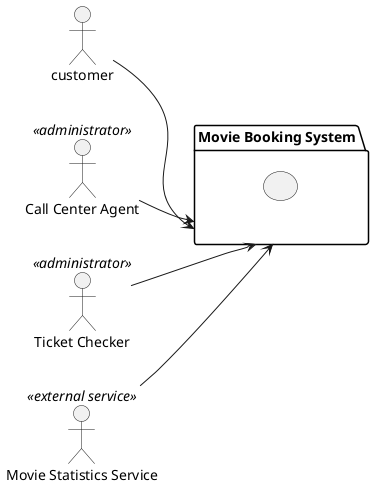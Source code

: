 @startuml

@startuml
left to right direction
actor customer
actor "Call Center Agent" as agent<<administrator>>
actor "Ticket Checker" as checker<<administrator>>
actor "Movie Statistics Service" as service <<external service>>

package "Movie Booking System" as mbs {
usecase " "
}

customer --> mbs
agent --> mbs
checker --> mbs
service --> mbs
@enduml

@enduml